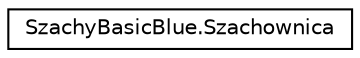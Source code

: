 digraph "Graficzna hierarchia klas"
{
  edge [fontname="Helvetica",fontsize="10",labelfontname="Helvetica",labelfontsize="10"];
  node [fontname="Helvetica",fontsize="10",shape=record];
  rankdir="LR";
  Node1 [label="SzachyBasicBlue.Szachownica",height=0.2,width=0.4,color="black", fillcolor="white", style="filled",URL="$class_szachy_basic_blue_1_1_szachownica.html"];
}
